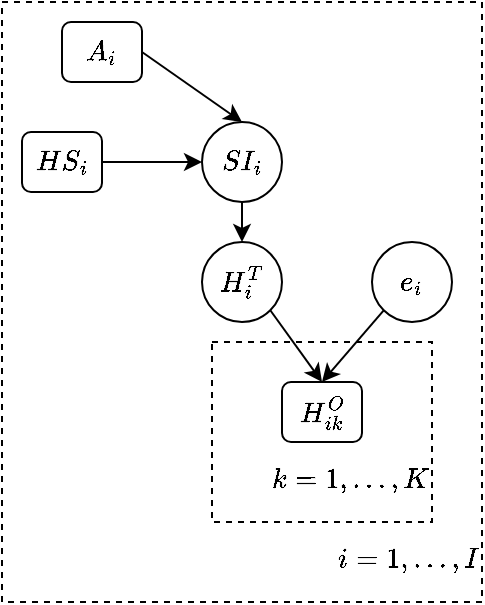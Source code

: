 <mxfile version="16.5.6" type="device"><diagram id="mrnhjX04Ps5nr6nNVxhZ" name="Page-1"><mxGraphModel dx="1038" dy="536" grid="1" gridSize="10" guides="1" tooltips="1" connect="1" arrows="1" fold="1" page="1" pageScale="1" pageWidth="850" pageHeight="1100" math="1" shadow="0"><root><mxCell id="0"/><mxCell id="1" parent="0"/><mxCell id="fWGD5fOe601-i6TKZtvo-13" value="&lt;div&gt;$$i = 1, \dots, I$$&lt;/div&gt;" style="rounded=0;whiteSpace=wrap;html=1;dashed=1;fillColor=none;verticalAlign=bottom;align=right;" parent="1" vertex="1"><mxGeometry x="270" y="100" width="240" height="300" as="geometry"/></mxCell><mxCell id="fWGD5fOe601-i6TKZtvo-9" value="&lt;div&gt;$$k = 1, \dots, K$$&lt;/div&gt;" style="rounded=0;whiteSpace=wrap;html=1;dashed=1;fillColor=none;verticalAlign=bottom;align=right;" parent="1" vertex="1"><mxGeometry x="375" y="270" width="110" height="90" as="geometry"/></mxCell><mxCell id="fWGD5fOe601-i6TKZtvo-1" value="&lt;div&gt;$$H^{O}_{ik}$$&lt;/div&gt;" style="rounded=1;whiteSpace=wrap;html=1;fillColor=none;" parent="1" vertex="1"><mxGeometry x="410" y="290" width="40" height="30" as="geometry"/></mxCell><mxCell id="fWGD5fOe601-i6TKZtvo-3" style="rounded=0;orthogonalLoop=1;jettySize=auto;html=1;exitX=1;exitY=1;exitDx=0;exitDy=0;entryX=0.5;entryY=0;entryDx=0;entryDy=0;" parent="1" source="fWGD5fOe601-i6TKZtvo-2" target="fWGD5fOe601-i6TKZtvo-1" edge="1"><mxGeometry relative="1" as="geometry"/></mxCell><mxCell id="fWGD5fOe601-i6TKZtvo-2" value="&lt;div&gt;$$H^{T}_{i}$$&lt;/div&gt;" style="ellipse;whiteSpace=wrap;html=1;aspect=fixed;fillColor=none;" parent="1" vertex="1"><mxGeometry x="370" y="220" width="40" height="40" as="geometry"/></mxCell><mxCell id="fWGD5fOe601-i6TKZtvo-5" style="rounded=0;orthogonalLoop=1;jettySize=auto;html=1;exitX=0;exitY=1;exitDx=0;exitDy=0;entryX=0.5;entryY=0;entryDx=0;entryDy=0;" parent="1" source="fWGD5fOe601-i6TKZtvo-4" target="fWGD5fOe601-i6TKZtvo-1" edge="1"><mxGeometry relative="1" as="geometry"/></mxCell><mxCell id="fWGD5fOe601-i6TKZtvo-4" value="&lt;div&gt;$$e_{i}$$&lt;/div&gt;" style="ellipse;whiteSpace=wrap;html=1;aspect=fixed;fillColor=none;" parent="1" vertex="1"><mxGeometry x="455" y="220" width="40" height="40" as="geometry"/></mxCell><mxCell id="mkWhIGH4A78UqzmKRshy-15" style="edgeStyle=none;rounded=0;orthogonalLoop=1;jettySize=auto;html=1;exitX=1;exitY=0.5;exitDx=0;exitDy=0;entryX=0;entryY=0.5;entryDx=0;entryDy=0;" parent="1" source="fWGD5fOe601-i6TKZtvo-11" target="OmdGNu0gVIMcNKdqPnjO-1" edge="1"><mxGeometry relative="1" as="geometry"/></mxCell><mxCell id="fWGD5fOe601-i6TKZtvo-11" value="&lt;div&gt;$$HS_{i}$$&lt;/div&gt;" style="rounded=1;whiteSpace=wrap;html=1;fillColor=none;" parent="1" vertex="1"><mxGeometry x="280" y="165" width="40" height="30" as="geometry"/></mxCell><mxCell id="mkWhIGH4A78UqzmKRshy-16" style="edgeStyle=none;rounded=0;orthogonalLoop=1;jettySize=auto;html=1;exitX=1;exitY=0.5;exitDx=0;exitDy=0;entryX=0.5;entryY=0;entryDx=0;entryDy=0;" parent="1" source="mkWhIGH4A78UqzmKRshy-9" target="OmdGNu0gVIMcNKdqPnjO-1" edge="1"><mxGeometry relative="1" as="geometry"/></mxCell><mxCell id="mkWhIGH4A78UqzmKRshy-9" value="&lt;div&gt;$$A_{i}$$&lt;/div&gt;" style="rounded=1;whiteSpace=wrap;html=1;fillColor=none;" parent="1" vertex="1"><mxGeometry x="300" y="110" width="40" height="30" as="geometry"/></mxCell><mxCell id="OmdGNu0gVIMcNKdqPnjO-2" style="rounded=0;orthogonalLoop=1;jettySize=auto;html=1;exitX=0.5;exitY=1;exitDx=0;exitDy=0;entryX=0.5;entryY=0;entryDx=0;entryDy=0;" parent="1" source="OmdGNu0gVIMcNKdqPnjO-1" target="fWGD5fOe601-i6TKZtvo-2" edge="1"><mxGeometry relative="1" as="geometry"><mxPoint x="390" y="230" as="targetPoint"/></mxGeometry></mxCell><mxCell id="OmdGNu0gVIMcNKdqPnjO-1" value="&lt;div&gt;$$SI_{i}$$&lt;/div&gt;" style="ellipse;whiteSpace=wrap;html=1;aspect=fixed;fillColor=none;" parent="1" vertex="1"><mxGeometry x="370" y="160" width="40" height="40" as="geometry"/></mxCell></root></mxGraphModel></diagram></mxfile>